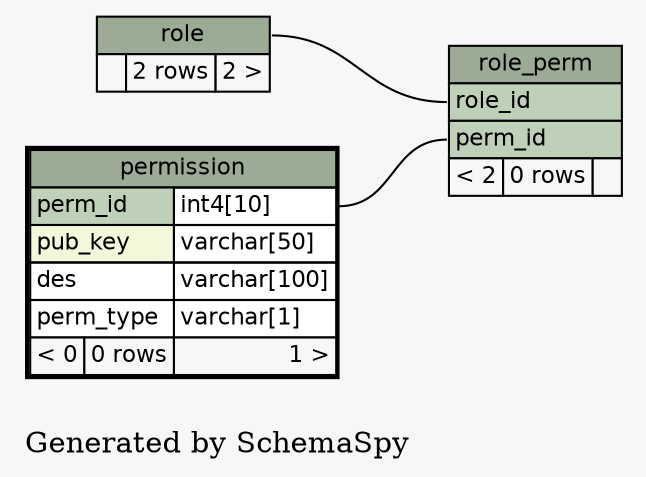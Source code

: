 // dot 2.38.0 on Windows 7 6.1
digraph "twoDegreesRelationshipsGraph" {
  graph [
    rankdir="RL"
    bgcolor="#f7f7f7"
    label="\nGenerated by SchemaSpy"
    labeljust="l"
  ];
  node [
    fontname="Helvetica"
    fontsize="11"
    shape="plaintext"
  ];
  edge [
    arrowsize="0.8"
  ];
  "role_perm":"perm_id":w -> "permission":"perm_id.type":e [arrowtail=crowtee arrowhead=none];
  "role_perm":"role_id":w -> "role":"role.heading":e [arrowtail=crowtee arrowhead=none];
  "permission" [
    label=<
    <TABLE BORDER="2" CELLBORDER="1" CELLSPACING="0" BGCOLOR="#ffffff">
      <TR><TD PORT="permission.heading" COLSPAN="3" BGCOLOR="#9bab96" ALIGN="CENTER">permission</TD></TR>
      <TR><TD PORT="perm_id" COLSPAN="2" BGCOLOR="#bed1b8" ALIGN="LEFT">perm_id</TD><TD PORT="perm_id.type" ALIGN="LEFT">int4[10]</TD></TR>
      <TR><TD PORT="pub_key" COLSPAN="2" BGCOLOR="#f4f7da" ALIGN="LEFT">pub_key</TD><TD PORT="pub_key.type" ALIGN="LEFT">varchar[50]</TD></TR>
      <TR><TD PORT="des" COLSPAN="2" ALIGN="LEFT">des</TD><TD PORT="des.type" ALIGN="LEFT">varchar[100]</TD></TR>
      <TR><TD PORT="perm_type" COLSPAN="2" ALIGN="LEFT">perm_type</TD><TD PORT="perm_type.type" ALIGN="LEFT">varchar[1]</TD></TR>
      <TR><TD ALIGN="LEFT" BGCOLOR="#f7f7f7">&lt; 0</TD><TD ALIGN="RIGHT" BGCOLOR="#f7f7f7">0 rows</TD><TD ALIGN="RIGHT" BGCOLOR="#f7f7f7">1 &gt;</TD></TR>
    </TABLE>>
    URL="permission.html#"
    tooltip="permission"
  ];
  "role" [
    label=<
    <TABLE BORDER="0" CELLBORDER="1" CELLSPACING="0" BGCOLOR="#ffffff">
      <TR><TD PORT="role.heading" COLSPAN="3" BGCOLOR="#9bab96" ALIGN="CENTER">role</TD></TR>
      <TR><TD ALIGN="LEFT" BGCOLOR="#f7f7f7">  </TD><TD ALIGN="RIGHT" BGCOLOR="#f7f7f7">2 rows</TD><TD ALIGN="RIGHT" BGCOLOR="#f7f7f7">2 &gt;</TD></TR>
    </TABLE>>
    URL="role.html#graph"
    tooltip="role"
  ];
  "role_perm" [
    label=<
    <TABLE BORDER="0" CELLBORDER="1" CELLSPACING="0" BGCOLOR="#ffffff">
      <TR><TD PORT="role_perm.heading" COLSPAN="3" BGCOLOR="#9bab96" ALIGN="CENTER">role_perm</TD></TR>
      <TR><TD PORT="role_id" COLSPAN="3" BGCOLOR="#bed1b8" ALIGN="LEFT">role_id</TD></TR>
      <TR><TD PORT="perm_id" COLSPAN="3" BGCOLOR="#bed1b8" ALIGN="LEFT">perm_id</TD></TR>
      <TR><TD ALIGN="LEFT" BGCOLOR="#f7f7f7">&lt; 2</TD><TD ALIGN="RIGHT" BGCOLOR="#f7f7f7">0 rows</TD><TD ALIGN="RIGHT" BGCOLOR="#f7f7f7">  </TD></TR>
    </TABLE>>
    URL="role_perm.html#graph"
    tooltip="role_perm"
  ];
}
